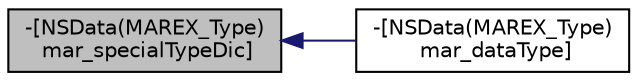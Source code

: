 digraph "-[NSData(MAREX_Type) mar_specialTypeDic]"
{
  edge [fontname="Helvetica",fontsize="10",labelfontname="Helvetica",labelfontsize="10"];
  node [fontname="Helvetica",fontsize="10",shape=record];
  rankdir="LR";
  Node7 [label="-[NSData(MAREX_Type)\l mar_specialTypeDic]",height=0.2,width=0.4,color="black", fillcolor="grey75", style="filled", fontcolor="black"];
  Node7 -> Node8 [dir="back",color="midnightblue",fontsize="10",style="solid",fontname="Helvetica"];
  Node8 [label="-[NSData(MAREX_Type)\l mar_dataType]",height=0.2,width=0.4,color="black", fillcolor="white", style="filled",URL="$category_n_s_data_07_m_a_r_e_x___type_08.html#a11922531b318f260e1d02e72572df244"];
}
